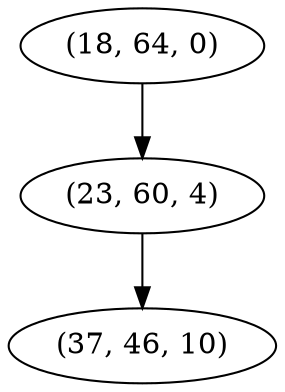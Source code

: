 digraph tree {
    "(18, 64, 0)";
    "(23, 60, 4)";
    "(37, 46, 10)";
    "(18, 64, 0)" -> "(23, 60, 4)";
    "(23, 60, 4)" -> "(37, 46, 10)";
}
